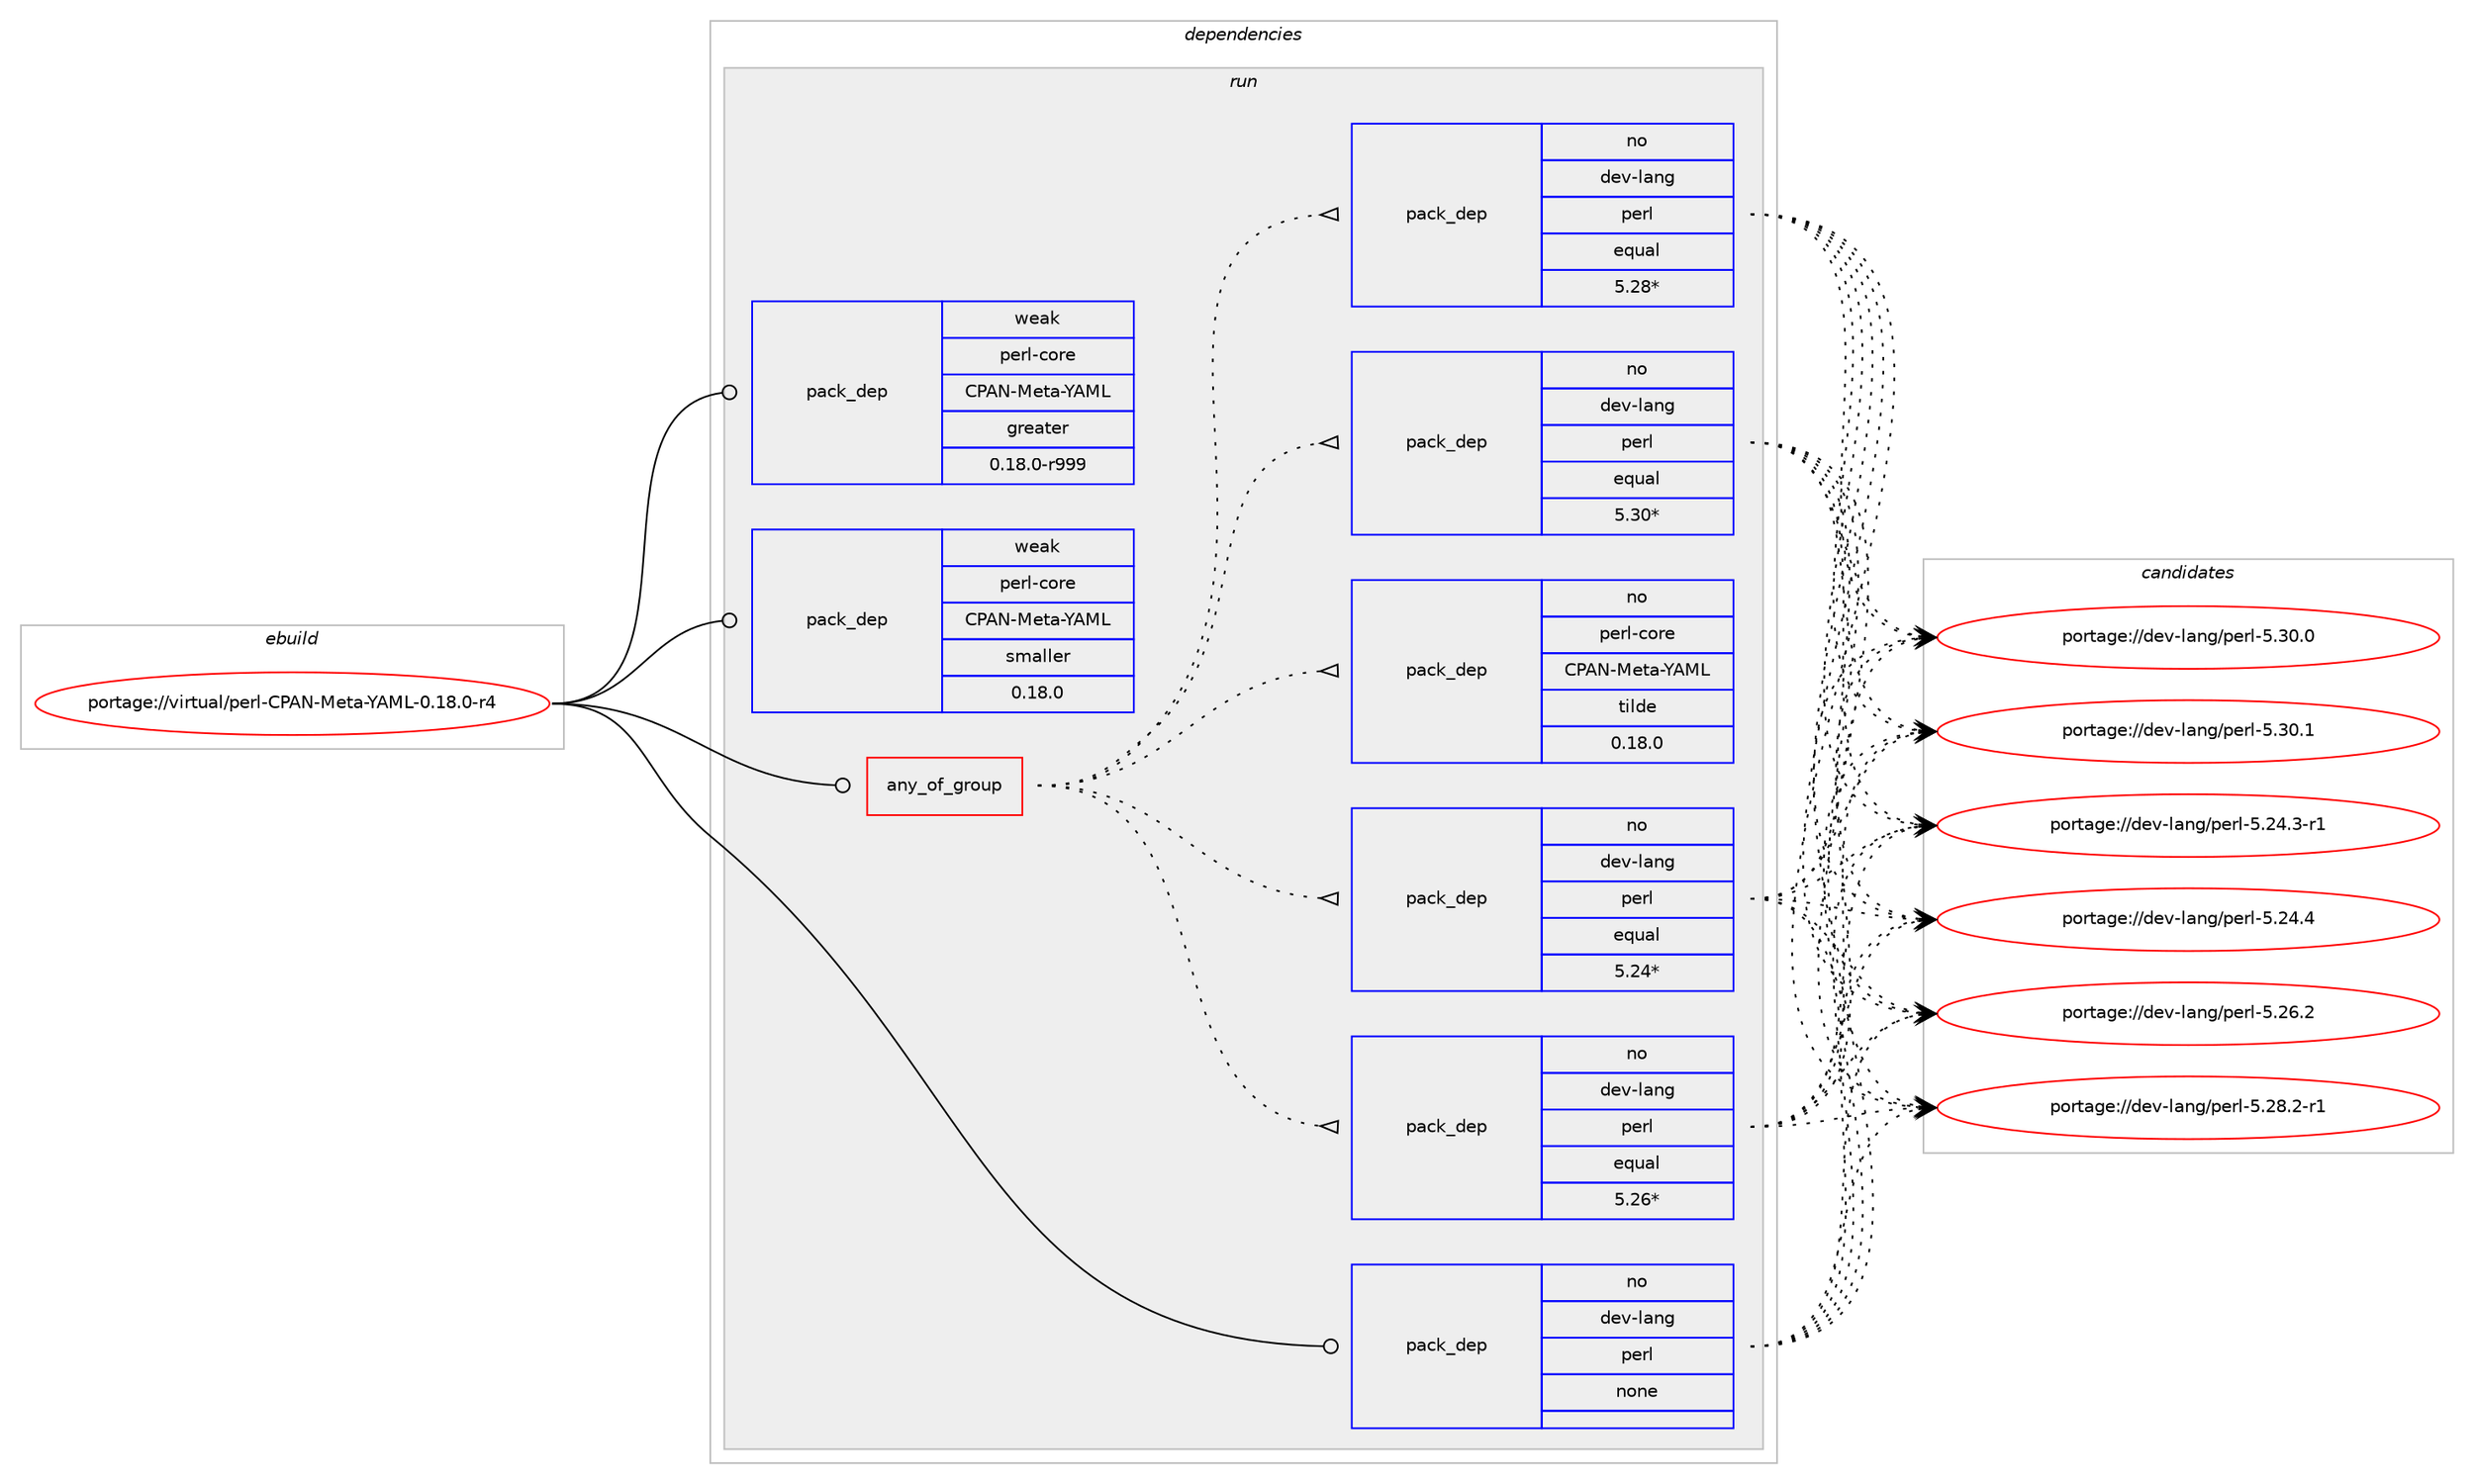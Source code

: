 digraph prolog {

# *************
# Graph options
# *************

newrank=true;
concentrate=true;
compound=true;
graph [rankdir=LR,fontname=Helvetica,fontsize=10,ranksep=1.5];#, ranksep=2.5, nodesep=0.2];
edge  [arrowhead=vee];
node  [fontname=Helvetica,fontsize=10];

# **********
# The ebuild
# **********

subgraph cluster_leftcol {
color=gray;
rank=same;
label=<<i>ebuild</i>>;
id [label="portage://virtual/perl-CPAN-Meta-YAML-0.18.0-r4", color=red, width=4, href="../virtual/perl-CPAN-Meta-YAML-0.18.0-r4.svg"];
}

# ****************
# The dependencies
# ****************

subgraph cluster_midcol {
color=gray;
label=<<i>dependencies</i>>;
subgraph cluster_compile {
fillcolor="#eeeeee";
style=filled;
label=<<i>compile</i>>;
}
subgraph cluster_compileandrun {
fillcolor="#eeeeee";
style=filled;
label=<<i>compile and run</i>>;
}
subgraph cluster_run {
fillcolor="#eeeeee";
style=filled;
label=<<i>run</i>>;
subgraph any7192 {
dependency434369 [label=<<TABLE BORDER="0" CELLBORDER="1" CELLSPACING="0" CELLPADDING="4"><TR><TD CELLPADDING="10">any_of_group</TD></TR></TABLE>>, shape=none, color=red];subgraph pack321913 {
dependency434370 [label=<<TABLE BORDER="0" CELLBORDER="1" CELLSPACING="0" CELLPADDING="4" WIDTH="220"><TR><TD ROWSPAN="6" CELLPADDING="30">pack_dep</TD></TR><TR><TD WIDTH="110">no</TD></TR><TR><TD>dev-lang</TD></TR><TR><TD>perl</TD></TR><TR><TD>equal</TD></TR><TR><TD>5.30*</TD></TR></TABLE>>, shape=none, color=blue];
}
dependency434369:e -> dependency434370:w [weight=20,style="dotted",arrowhead="oinv"];
subgraph pack321914 {
dependency434371 [label=<<TABLE BORDER="0" CELLBORDER="1" CELLSPACING="0" CELLPADDING="4" WIDTH="220"><TR><TD ROWSPAN="6" CELLPADDING="30">pack_dep</TD></TR><TR><TD WIDTH="110">no</TD></TR><TR><TD>dev-lang</TD></TR><TR><TD>perl</TD></TR><TR><TD>equal</TD></TR><TR><TD>5.28*</TD></TR></TABLE>>, shape=none, color=blue];
}
dependency434369:e -> dependency434371:w [weight=20,style="dotted",arrowhead="oinv"];
subgraph pack321915 {
dependency434372 [label=<<TABLE BORDER="0" CELLBORDER="1" CELLSPACING="0" CELLPADDING="4" WIDTH="220"><TR><TD ROWSPAN="6" CELLPADDING="30">pack_dep</TD></TR><TR><TD WIDTH="110">no</TD></TR><TR><TD>dev-lang</TD></TR><TR><TD>perl</TD></TR><TR><TD>equal</TD></TR><TR><TD>5.26*</TD></TR></TABLE>>, shape=none, color=blue];
}
dependency434369:e -> dependency434372:w [weight=20,style="dotted",arrowhead="oinv"];
subgraph pack321916 {
dependency434373 [label=<<TABLE BORDER="0" CELLBORDER="1" CELLSPACING="0" CELLPADDING="4" WIDTH="220"><TR><TD ROWSPAN="6" CELLPADDING="30">pack_dep</TD></TR><TR><TD WIDTH="110">no</TD></TR><TR><TD>dev-lang</TD></TR><TR><TD>perl</TD></TR><TR><TD>equal</TD></TR><TR><TD>5.24*</TD></TR></TABLE>>, shape=none, color=blue];
}
dependency434369:e -> dependency434373:w [weight=20,style="dotted",arrowhead="oinv"];
subgraph pack321917 {
dependency434374 [label=<<TABLE BORDER="0" CELLBORDER="1" CELLSPACING="0" CELLPADDING="4" WIDTH="220"><TR><TD ROWSPAN="6" CELLPADDING="30">pack_dep</TD></TR><TR><TD WIDTH="110">no</TD></TR><TR><TD>perl-core</TD></TR><TR><TD>CPAN-Meta-YAML</TD></TR><TR><TD>tilde</TD></TR><TR><TD>0.18.0</TD></TR></TABLE>>, shape=none, color=blue];
}
dependency434369:e -> dependency434374:w [weight=20,style="dotted",arrowhead="oinv"];
}
id:e -> dependency434369:w [weight=20,style="solid",arrowhead="odot"];
subgraph pack321918 {
dependency434375 [label=<<TABLE BORDER="0" CELLBORDER="1" CELLSPACING="0" CELLPADDING="4" WIDTH="220"><TR><TD ROWSPAN="6" CELLPADDING="30">pack_dep</TD></TR><TR><TD WIDTH="110">no</TD></TR><TR><TD>dev-lang</TD></TR><TR><TD>perl</TD></TR><TR><TD>none</TD></TR><TR><TD></TD></TR></TABLE>>, shape=none, color=blue];
}
id:e -> dependency434375:w [weight=20,style="solid",arrowhead="odot"];
subgraph pack321919 {
dependency434376 [label=<<TABLE BORDER="0" CELLBORDER="1" CELLSPACING="0" CELLPADDING="4" WIDTH="220"><TR><TD ROWSPAN="6" CELLPADDING="30">pack_dep</TD></TR><TR><TD WIDTH="110">weak</TD></TR><TR><TD>perl-core</TD></TR><TR><TD>CPAN-Meta-YAML</TD></TR><TR><TD>greater</TD></TR><TR><TD>0.18.0-r999</TD></TR></TABLE>>, shape=none, color=blue];
}
id:e -> dependency434376:w [weight=20,style="solid",arrowhead="odot"];
subgraph pack321920 {
dependency434377 [label=<<TABLE BORDER="0" CELLBORDER="1" CELLSPACING="0" CELLPADDING="4" WIDTH="220"><TR><TD ROWSPAN="6" CELLPADDING="30">pack_dep</TD></TR><TR><TD WIDTH="110">weak</TD></TR><TR><TD>perl-core</TD></TR><TR><TD>CPAN-Meta-YAML</TD></TR><TR><TD>smaller</TD></TR><TR><TD>0.18.0</TD></TR></TABLE>>, shape=none, color=blue];
}
id:e -> dependency434377:w [weight=20,style="solid",arrowhead="odot"];
}
}

# **************
# The candidates
# **************

subgraph cluster_choices {
rank=same;
color=gray;
label=<<i>candidates</i>>;

subgraph choice321913 {
color=black;
nodesep=1;
choiceportage100101118451089711010347112101114108455346505246514511449 [label="portage://dev-lang/perl-5.24.3-r1", color=red, width=4,href="../dev-lang/perl-5.24.3-r1.svg"];
choiceportage10010111845108971101034711210111410845534650524652 [label="portage://dev-lang/perl-5.24.4", color=red, width=4,href="../dev-lang/perl-5.24.4.svg"];
choiceportage10010111845108971101034711210111410845534650544650 [label="portage://dev-lang/perl-5.26.2", color=red, width=4,href="../dev-lang/perl-5.26.2.svg"];
choiceportage100101118451089711010347112101114108455346505646504511449 [label="portage://dev-lang/perl-5.28.2-r1", color=red, width=4,href="../dev-lang/perl-5.28.2-r1.svg"];
choiceportage10010111845108971101034711210111410845534651484648 [label="portage://dev-lang/perl-5.30.0", color=red, width=4,href="../dev-lang/perl-5.30.0.svg"];
choiceportage10010111845108971101034711210111410845534651484649 [label="portage://dev-lang/perl-5.30.1", color=red, width=4,href="../dev-lang/perl-5.30.1.svg"];
dependency434370:e -> choiceportage100101118451089711010347112101114108455346505246514511449:w [style=dotted,weight="100"];
dependency434370:e -> choiceportage10010111845108971101034711210111410845534650524652:w [style=dotted,weight="100"];
dependency434370:e -> choiceportage10010111845108971101034711210111410845534650544650:w [style=dotted,weight="100"];
dependency434370:e -> choiceportage100101118451089711010347112101114108455346505646504511449:w [style=dotted,weight="100"];
dependency434370:e -> choiceportage10010111845108971101034711210111410845534651484648:w [style=dotted,weight="100"];
dependency434370:e -> choiceportage10010111845108971101034711210111410845534651484649:w [style=dotted,weight="100"];
}
subgraph choice321914 {
color=black;
nodesep=1;
choiceportage100101118451089711010347112101114108455346505246514511449 [label="portage://dev-lang/perl-5.24.3-r1", color=red, width=4,href="../dev-lang/perl-5.24.3-r1.svg"];
choiceportage10010111845108971101034711210111410845534650524652 [label="portage://dev-lang/perl-5.24.4", color=red, width=4,href="../dev-lang/perl-5.24.4.svg"];
choiceportage10010111845108971101034711210111410845534650544650 [label="portage://dev-lang/perl-5.26.2", color=red, width=4,href="../dev-lang/perl-5.26.2.svg"];
choiceportage100101118451089711010347112101114108455346505646504511449 [label="portage://dev-lang/perl-5.28.2-r1", color=red, width=4,href="../dev-lang/perl-5.28.2-r1.svg"];
choiceportage10010111845108971101034711210111410845534651484648 [label="portage://dev-lang/perl-5.30.0", color=red, width=4,href="../dev-lang/perl-5.30.0.svg"];
choiceportage10010111845108971101034711210111410845534651484649 [label="portage://dev-lang/perl-5.30.1", color=red, width=4,href="../dev-lang/perl-5.30.1.svg"];
dependency434371:e -> choiceportage100101118451089711010347112101114108455346505246514511449:w [style=dotted,weight="100"];
dependency434371:e -> choiceportage10010111845108971101034711210111410845534650524652:w [style=dotted,weight="100"];
dependency434371:e -> choiceportage10010111845108971101034711210111410845534650544650:w [style=dotted,weight="100"];
dependency434371:e -> choiceportage100101118451089711010347112101114108455346505646504511449:w [style=dotted,weight="100"];
dependency434371:e -> choiceportage10010111845108971101034711210111410845534651484648:w [style=dotted,weight="100"];
dependency434371:e -> choiceportage10010111845108971101034711210111410845534651484649:w [style=dotted,weight="100"];
}
subgraph choice321915 {
color=black;
nodesep=1;
choiceportage100101118451089711010347112101114108455346505246514511449 [label="portage://dev-lang/perl-5.24.3-r1", color=red, width=4,href="../dev-lang/perl-5.24.3-r1.svg"];
choiceportage10010111845108971101034711210111410845534650524652 [label="portage://dev-lang/perl-5.24.4", color=red, width=4,href="../dev-lang/perl-5.24.4.svg"];
choiceportage10010111845108971101034711210111410845534650544650 [label="portage://dev-lang/perl-5.26.2", color=red, width=4,href="../dev-lang/perl-5.26.2.svg"];
choiceportage100101118451089711010347112101114108455346505646504511449 [label="portage://dev-lang/perl-5.28.2-r1", color=red, width=4,href="../dev-lang/perl-5.28.2-r1.svg"];
choiceportage10010111845108971101034711210111410845534651484648 [label="portage://dev-lang/perl-5.30.0", color=red, width=4,href="../dev-lang/perl-5.30.0.svg"];
choiceportage10010111845108971101034711210111410845534651484649 [label="portage://dev-lang/perl-5.30.1", color=red, width=4,href="../dev-lang/perl-5.30.1.svg"];
dependency434372:e -> choiceportage100101118451089711010347112101114108455346505246514511449:w [style=dotted,weight="100"];
dependency434372:e -> choiceportage10010111845108971101034711210111410845534650524652:w [style=dotted,weight="100"];
dependency434372:e -> choiceportage10010111845108971101034711210111410845534650544650:w [style=dotted,weight="100"];
dependency434372:e -> choiceportage100101118451089711010347112101114108455346505646504511449:w [style=dotted,weight="100"];
dependency434372:e -> choiceportage10010111845108971101034711210111410845534651484648:w [style=dotted,weight="100"];
dependency434372:e -> choiceportage10010111845108971101034711210111410845534651484649:w [style=dotted,weight="100"];
}
subgraph choice321916 {
color=black;
nodesep=1;
choiceportage100101118451089711010347112101114108455346505246514511449 [label="portage://dev-lang/perl-5.24.3-r1", color=red, width=4,href="../dev-lang/perl-5.24.3-r1.svg"];
choiceportage10010111845108971101034711210111410845534650524652 [label="portage://dev-lang/perl-5.24.4", color=red, width=4,href="../dev-lang/perl-5.24.4.svg"];
choiceportage10010111845108971101034711210111410845534650544650 [label="portage://dev-lang/perl-5.26.2", color=red, width=4,href="../dev-lang/perl-5.26.2.svg"];
choiceportage100101118451089711010347112101114108455346505646504511449 [label="portage://dev-lang/perl-5.28.2-r1", color=red, width=4,href="../dev-lang/perl-5.28.2-r1.svg"];
choiceportage10010111845108971101034711210111410845534651484648 [label="portage://dev-lang/perl-5.30.0", color=red, width=4,href="../dev-lang/perl-5.30.0.svg"];
choiceportage10010111845108971101034711210111410845534651484649 [label="portage://dev-lang/perl-5.30.1", color=red, width=4,href="../dev-lang/perl-5.30.1.svg"];
dependency434373:e -> choiceportage100101118451089711010347112101114108455346505246514511449:w [style=dotted,weight="100"];
dependency434373:e -> choiceportage10010111845108971101034711210111410845534650524652:w [style=dotted,weight="100"];
dependency434373:e -> choiceportage10010111845108971101034711210111410845534650544650:w [style=dotted,weight="100"];
dependency434373:e -> choiceportage100101118451089711010347112101114108455346505646504511449:w [style=dotted,weight="100"];
dependency434373:e -> choiceportage10010111845108971101034711210111410845534651484648:w [style=dotted,weight="100"];
dependency434373:e -> choiceportage10010111845108971101034711210111410845534651484649:w [style=dotted,weight="100"];
}
subgraph choice321917 {
color=black;
nodesep=1;
}
subgraph choice321918 {
color=black;
nodesep=1;
choiceportage100101118451089711010347112101114108455346505246514511449 [label="portage://dev-lang/perl-5.24.3-r1", color=red, width=4,href="../dev-lang/perl-5.24.3-r1.svg"];
choiceportage10010111845108971101034711210111410845534650524652 [label="portage://dev-lang/perl-5.24.4", color=red, width=4,href="../dev-lang/perl-5.24.4.svg"];
choiceportage10010111845108971101034711210111410845534650544650 [label="portage://dev-lang/perl-5.26.2", color=red, width=4,href="../dev-lang/perl-5.26.2.svg"];
choiceportage100101118451089711010347112101114108455346505646504511449 [label="portage://dev-lang/perl-5.28.2-r1", color=red, width=4,href="../dev-lang/perl-5.28.2-r1.svg"];
choiceportage10010111845108971101034711210111410845534651484648 [label="portage://dev-lang/perl-5.30.0", color=red, width=4,href="../dev-lang/perl-5.30.0.svg"];
choiceportage10010111845108971101034711210111410845534651484649 [label="portage://dev-lang/perl-5.30.1", color=red, width=4,href="../dev-lang/perl-5.30.1.svg"];
dependency434375:e -> choiceportage100101118451089711010347112101114108455346505246514511449:w [style=dotted,weight="100"];
dependency434375:e -> choiceportage10010111845108971101034711210111410845534650524652:w [style=dotted,weight="100"];
dependency434375:e -> choiceportage10010111845108971101034711210111410845534650544650:w [style=dotted,weight="100"];
dependency434375:e -> choiceportage100101118451089711010347112101114108455346505646504511449:w [style=dotted,weight="100"];
dependency434375:e -> choiceportage10010111845108971101034711210111410845534651484648:w [style=dotted,weight="100"];
dependency434375:e -> choiceportage10010111845108971101034711210111410845534651484649:w [style=dotted,weight="100"];
}
subgraph choice321919 {
color=black;
nodesep=1;
}
subgraph choice321920 {
color=black;
nodesep=1;
}
}

}
